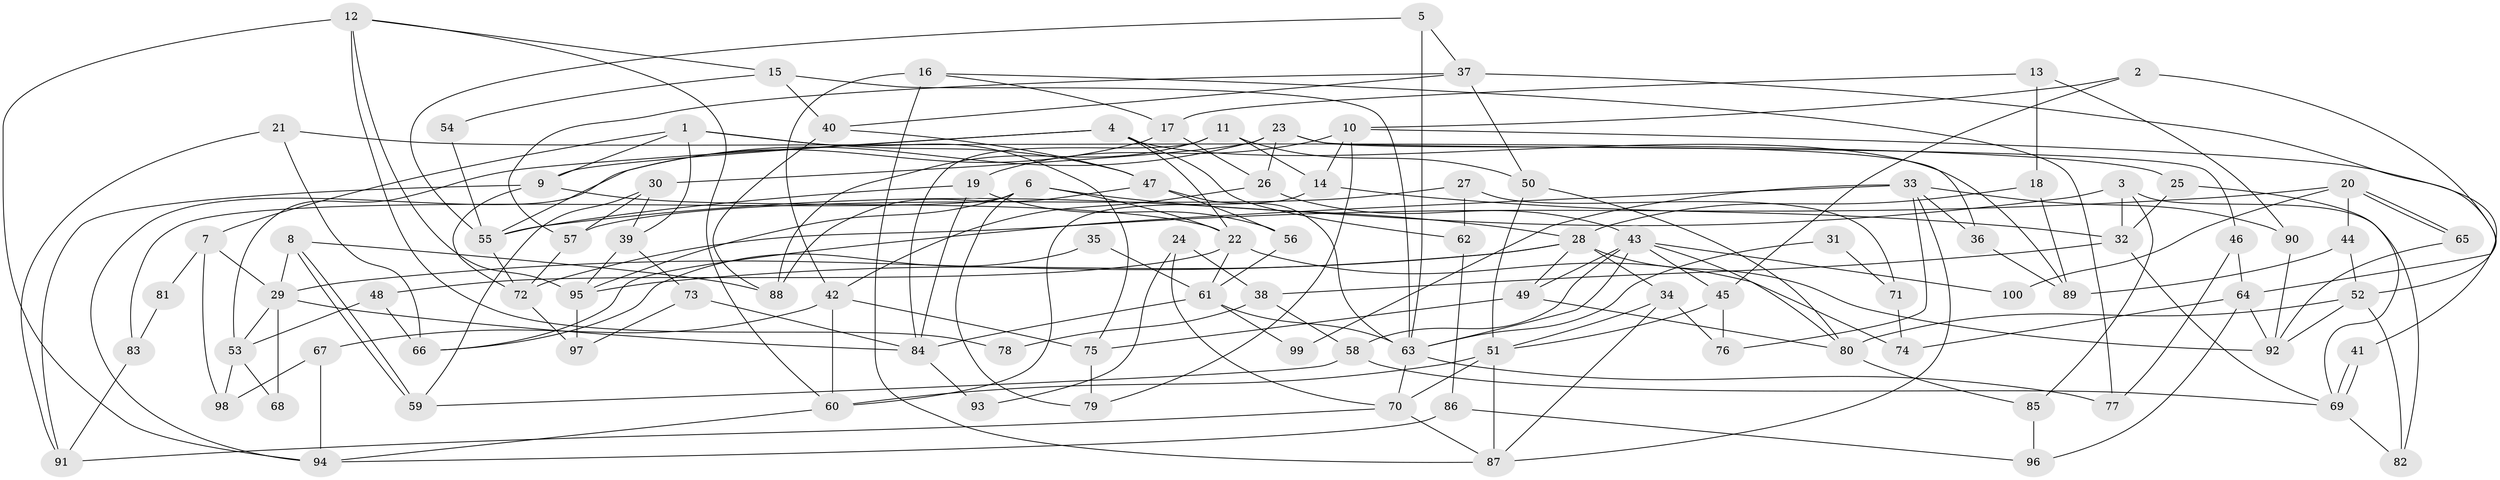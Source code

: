// Generated by graph-tools (version 1.1) at 2025/11/02/21/25 10:11:14]
// undirected, 100 vertices, 200 edges
graph export_dot {
graph [start="1"]
  node [color=gray90,style=filled];
  1;
  2;
  3;
  4;
  5;
  6;
  7;
  8;
  9;
  10;
  11;
  12;
  13;
  14;
  15;
  16;
  17;
  18;
  19;
  20;
  21;
  22;
  23;
  24;
  25;
  26;
  27;
  28;
  29;
  30;
  31;
  32;
  33;
  34;
  35;
  36;
  37;
  38;
  39;
  40;
  41;
  42;
  43;
  44;
  45;
  46;
  47;
  48;
  49;
  50;
  51;
  52;
  53;
  54;
  55;
  56;
  57;
  58;
  59;
  60;
  61;
  62;
  63;
  64;
  65;
  66;
  67;
  68;
  69;
  70;
  71;
  72;
  73;
  74;
  75;
  76;
  77;
  78;
  79;
  80;
  81;
  82;
  83;
  84;
  85;
  86;
  87;
  88;
  89;
  90;
  91;
  92;
  93;
  94;
  95;
  96;
  97;
  98;
  99;
  100;
  1 -- 75;
  1 -- 39;
  1 -- 7;
  1 -- 9;
  1 -- 47;
  2 -- 45;
  2 -- 10;
  2 -- 64;
  3 -- 32;
  3 -- 82;
  3 -- 55;
  3 -- 85;
  4 -- 9;
  4 -- 22;
  4 -- 53;
  4 -- 62;
  4 -- 89;
  5 -- 63;
  5 -- 55;
  5 -- 37;
  6 -- 95;
  6 -- 28;
  6 -- 22;
  6 -- 79;
  6 -- 83;
  7 -- 29;
  7 -- 81;
  7 -- 98;
  8 -- 88;
  8 -- 59;
  8 -- 59;
  8 -- 29;
  9 -- 72;
  9 -- 22;
  9 -- 91;
  10 -- 14;
  10 -- 79;
  10 -- 19;
  10 -- 41;
  11 -- 14;
  11 -- 88;
  11 -- 50;
  11 -- 84;
  12 -- 15;
  12 -- 94;
  12 -- 60;
  12 -- 78;
  12 -- 95;
  13 -- 17;
  13 -- 90;
  13 -- 18;
  14 -- 32;
  14 -- 60;
  15 -- 63;
  15 -- 40;
  15 -- 54;
  16 -- 42;
  16 -- 87;
  16 -- 17;
  16 -- 77;
  17 -- 55;
  17 -- 26;
  18 -- 28;
  18 -- 89;
  19 -- 84;
  19 -- 55;
  19 -- 56;
  20 -- 72;
  20 -- 65;
  20 -- 65;
  20 -- 44;
  20 -- 100;
  21 -- 91;
  21 -- 66;
  21 -- 25;
  22 -- 48;
  22 -- 61;
  22 -- 74;
  23 -- 36;
  23 -- 26;
  23 -- 30;
  23 -- 46;
  23 -- 94;
  24 -- 70;
  24 -- 38;
  24 -- 93;
  25 -- 69;
  25 -- 32;
  26 -- 43;
  26 -- 42;
  27 -- 57;
  27 -- 62;
  27 -- 71;
  28 -- 34;
  28 -- 92;
  28 -- 29;
  28 -- 49;
  28 -- 95;
  29 -- 53;
  29 -- 68;
  29 -- 84;
  30 -- 39;
  30 -- 57;
  30 -- 59;
  31 -- 63;
  31 -- 71;
  32 -- 69;
  32 -- 38;
  33 -- 76;
  33 -- 87;
  33 -- 36;
  33 -- 66;
  33 -- 90;
  33 -- 99;
  34 -- 51;
  34 -- 87;
  34 -- 76;
  35 -- 61;
  35 -- 66;
  36 -- 89;
  37 -- 50;
  37 -- 40;
  37 -- 52;
  37 -- 57;
  38 -- 58;
  38 -- 78;
  39 -- 95;
  39 -- 73;
  40 -- 47;
  40 -- 88;
  41 -- 69;
  41 -- 69;
  42 -- 60;
  42 -- 67;
  42 -- 75;
  43 -- 49;
  43 -- 63;
  43 -- 45;
  43 -- 58;
  43 -- 80;
  43 -- 100;
  44 -- 89;
  44 -- 52;
  45 -- 51;
  45 -- 76;
  46 -- 77;
  46 -- 64;
  47 -- 56;
  47 -- 63;
  47 -- 88;
  48 -- 53;
  48 -- 66;
  49 -- 80;
  49 -- 75;
  50 -- 80;
  50 -- 51;
  51 -- 60;
  51 -- 70;
  51 -- 87;
  52 -- 80;
  52 -- 82;
  52 -- 92;
  53 -- 68;
  53 -- 98;
  54 -- 55;
  55 -- 72;
  56 -- 61;
  57 -- 72;
  58 -- 59;
  58 -- 69;
  60 -- 94;
  61 -- 84;
  61 -- 63;
  61 -- 99;
  62 -- 86;
  63 -- 70;
  63 -- 77;
  64 -- 74;
  64 -- 92;
  64 -- 96;
  65 -- 92;
  67 -- 98;
  67 -- 94;
  69 -- 82;
  70 -- 87;
  70 -- 91;
  71 -- 74;
  72 -- 97;
  73 -- 97;
  73 -- 84;
  75 -- 79;
  80 -- 85;
  81 -- 83;
  83 -- 91;
  84 -- 93;
  85 -- 96;
  86 -- 94;
  86 -- 96;
  90 -- 92;
  95 -- 97;
}
